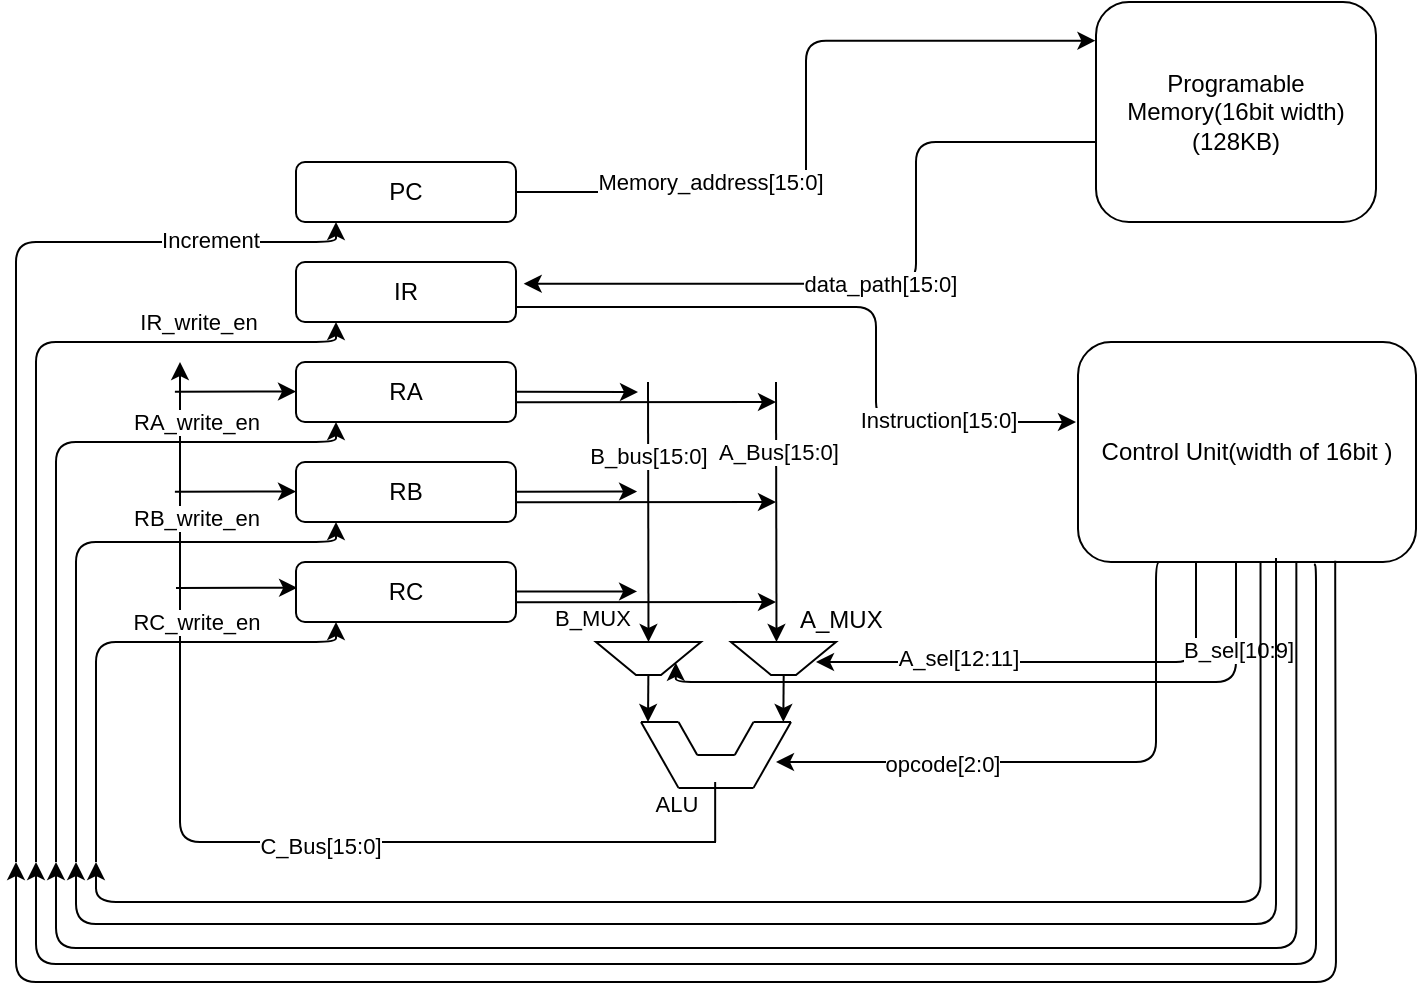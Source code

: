 <mxfile version="13.9.9" type="github">
  <diagram name="Page-1" id="edf60f1a-56cd-e834-aa8a-f176f3a09ee4">
    <mxGraphModel dx="1185" dy="644" grid="1" gridSize="10" guides="1" tooltips="1" connect="1" arrows="1" fold="1" page="1" pageScale="1" pageWidth="1100" pageHeight="850" background="#ffffff" math="0" shadow="0">
      <root>
        <mxCell id="0" />
        <mxCell id="1" parent="0" />
        <mxCell id="Y2lsLYGI2nnwo4hwXiAG-1" value="PC" style="rounded=1;whiteSpace=wrap;html=1;" vertex="1" parent="1">
          <mxGeometry x="160" y="100" width="110" height="30" as="geometry" />
        </mxCell>
        <mxCell id="Y2lsLYGI2nnwo4hwXiAG-2" value="IR" style="rounded=1;whiteSpace=wrap;html=1;" vertex="1" parent="1">
          <mxGeometry x="160" y="150" width="110" height="30" as="geometry" />
        </mxCell>
        <mxCell id="Y2lsLYGI2nnwo4hwXiAG-3" value="RA" style="rounded=1;whiteSpace=wrap;html=1;" vertex="1" parent="1">
          <mxGeometry x="160" y="200" width="110" height="30" as="geometry" />
        </mxCell>
        <mxCell id="Y2lsLYGI2nnwo4hwXiAG-4" value="RB" style="rounded=1;whiteSpace=wrap;html=1;" vertex="1" parent="1">
          <mxGeometry x="160" y="250" width="110" height="30" as="geometry" />
        </mxCell>
        <mxCell id="Y2lsLYGI2nnwo4hwXiAG-5" value="RC" style="rounded=1;whiteSpace=wrap;html=1;" vertex="1" parent="1">
          <mxGeometry x="160" y="300" width="110" height="30" as="geometry" />
        </mxCell>
        <mxCell id="Y2lsLYGI2nnwo4hwXiAG-28" value="" style="group" vertex="1" connectable="0" parent="1">
          <mxGeometry x="310" y="340" width="120" height="70" as="geometry" />
        </mxCell>
        <mxCell id="Y2lsLYGI2nnwo4hwXiAG-7" value="" style="shape=trapezoid;perimeter=trapezoidPerimeter;whiteSpace=wrap;html=1;fixedSize=1;rotation=-180;" vertex="1" parent="Y2lsLYGI2nnwo4hwXiAG-28">
          <mxGeometry width="52.5" height="16.471" as="geometry" />
        </mxCell>
        <mxCell id="Y2lsLYGI2nnwo4hwXiAG-9" value="" style="shape=trapezoid;perimeter=trapezoidPerimeter;whiteSpace=wrap;html=1;fixedSize=1;rotation=-180;" vertex="1" parent="Y2lsLYGI2nnwo4hwXiAG-28">
          <mxGeometry x="67.5" width="52.5" height="16.471" as="geometry" />
        </mxCell>
        <mxCell id="Y2lsLYGI2nnwo4hwXiAG-23" value="" style="group" vertex="1" connectable="0" parent="Y2lsLYGI2nnwo4hwXiAG-28">
          <mxGeometry x="22.5" y="39.999" width="75" height="32.941" as="geometry" />
        </mxCell>
        <mxCell id="Y2lsLYGI2nnwo4hwXiAG-14" value="" style="endArrow=none;html=1;" edge="1" parent="Y2lsLYGI2nnwo4hwXiAG-23">
          <mxGeometry width="50" height="50" relative="1" as="geometry">
            <mxPoint x="56.25" y="32.941" as="sourcePoint" />
            <mxPoint x="75" as="targetPoint" />
          </mxGeometry>
        </mxCell>
        <mxCell id="Y2lsLYGI2nnwo4hwXiAG-16" value="" style="endArrow=none;html=1;" edge="1" parent="Y2lsLYGI2nnwo4hwXiAG-23">
          <mxGeometry width="50" height="50" relative="1" as="geometry">
            <mxPoint x="56.25" y="32.941" as="sourcePoint" />
            <mxPoint x="18.75" y="32.941" as="targetPoint" />
          </mxGeometry>
        </mxCell>
        <mxCell id="Y2lsLYGI2nnwo4hwXiAG-17" value="" style="endArrow=none;html=1;" edge="1" parent="Y2lsLYGI2nnwo4hwXiAG-23">
          <mxGeometry width="50" height="50" relative="1" as="geometry">
            <mxPoint x="18.75" y="32.941" as="sourcePoint" />
            <mxPoint as="targetPoint" />
          </mxGeometry>
        </mxCell>
        <mxCell id="Y2lsLYGI2nnwo4hwXiAG-130" value="ALU" style="edgeLabel;html=1;align=center;verticalAlign=middle;resizable=0;points=[];" vertex="1" connectable="0" parent="Y2lsLYGI2nnwo4hwXiAG-17">
          <mxGeometry x="-0.447" y="-7" relative="1" as="geometry">
            <mxPoint x="-1.97" y="19.94" as="offset" />
          </mxGeometry>
        </mxCell>
        <mxCell id="Y2lsLYGI2nnwo4hwXiAG-18" value="" style="endArrow=none;html=1;" edge="1" parent="Y2lsLYGI2nnwo4hwXiAG-23">
          <mxGeometry width="50" height="50" relative="1" as="geometry">
            <mxPoint x="56.25" as="sourcePoint" />
            <mxPoint x="75" as="targetPoint" />
          </mxGeometry>
        </mxCell>
        <mxCell id="Y2lsLYGI2nnwo4hwXiAG-19" value="" style="endArrow=none;html=1;" edge="1" parent="Y2lsLYGI2nnwo4hwXiAG-23">
          <mxGeometry width="50" height="50" relative="1" as="geometry">
            <mxPoint as="sourcePoint" />
            <mxPoint x="18.75" as="targetPoint" />
          </mxGeometry>
        </mxCell>
        <mxCell id="Y2lsLYGI2nnwo4hwXiAG-20" value="" style="endArrow=none;html=1;" edge="1" parent="Y2lsLYGI2nnwo4hwXiAG-23">
          <mxGeometry width="50" height="50" relative="1" as="geometry">
            <mxPoint x="18.75" as="sourcePoint" />
            <mxPoint x="28.125" y="16.471" as="targetPoint" />
          </mxGeometry>
        </mxCell>
        <mxCell id="Y2lsLYGI2nnwo4hwXiAG-21" value="" style="endArrow=none;html=1;" edge="1" parent="Y2lsLYGI2nnwo4hwXiAG-23">
          <mxGeometry width="50" height="50" relative="1" as="geometry">
            <mxPoint x="46.875" y="16.471" as="sourcePoint" />
            <mxPoint x="56.25" as="targetPoint" />
          </mxGeometry>
        </mxCell>
        <mxCell id="Y2lsLYGI2nnwo4hwXiAG-22" value="" style="endArrow=none;html=1;" edge="1" parent="Y2lsLYGI2nnwo4hwXiAG-23">
          <mxGeometry width="50" height="50" relative="1" as="geometry">
            <mxPoint x="28.125" y="16.471" as="sourcePoint" />
            <mxPoint x="46.875" y="16.471" as="targetPoint" />
          </mxGeometry>
        </mxCell>
        <mxCell id="Y2lsLYGI2nnwo4hwXiAG-46" value="" style="endArrow=none;html=1;strokeWidth=1;" edge="1" parent="Y2lsLYGI2nnwo4hwXiAG-23">
          <mxGeometry width="50" height="50" relative="1" as="geometry">
            <mxPoint x="37.08" y="60.001" as="sourcePoint" />
            <mxPoint x="37.08" y="30.001" as="targetPoint" />
          </mxGeometry>
        </mxCell>
        <mxCell id="Y2lsLYGI2nnwo4hwXiAG-30" value="" style="endArrow=classic;html=1;" edge="1" parent="Y2lsLYGI2nnwo4hwXiAG-28">
          <mxGeometry width="50" height="50" relative="1" as="geometry">
            <mxPoint x="26.18" y="16.47" as="sourcePoint" />
            <mxPoint x="26" y="40" as="targetPoint" />
          </mxGeometry>
        </mxCell>
        <mxCell id="Y2lsLYGI2nnwo4hwXiAG-31" value="" style="endArrow=classic;html=1;" edge="1" parent="Y2lsLYGI2nnwo4hwXiAG-28">
          <mxGeometry width="50" height="50" relative="1" as="geometry">
            <mxPoint x="93.84" y="16.47" as="sourcePoint" />
            <mxPoint x="93.66" y="40" as="targetPoint" />
          </mxGeometry>
        </mxCell>
        <mxCell id="Y2lsLYGI2nnwo4hwXiAG-33" value="" style="edgeStyle=segmentEdgeStyle;endArrow=classic;html=1;jumpSize=0;" edge="1" parent="1">
          <mxGeometry width="50" height="50" relative="1" as="geometry">
            <mxPoint x="370" y="440" as="sourcePoint" />
            <mxPoint x="102" y="200" as="targetPoint" />
          </mxGeometry>
        </mxCell>
        <mxCell id="Y2lsLYGI2nnwo4hwXiAG-95" value="C_Bus[15:0]" style="edgeLabel;html=1;align=center;verticalAlign=middle;resizable=0;points=[];" vertex="1" connectable="0" parent="Y2lsLYGI2nnwo4hwXiAG-33">
          <mxGeometry x="-0.221" y="2" relative="1" as="geometry">
            <mxPoint as="offset" />
          </mxGeometry>
        </mxCell>
        <mxCell id="Y2lsLYGI2nnwo4hwXiAG-48" value="" style="endArrow=classic;html=1;strokeWidth=1;entryX=0.005;entryY=0.43;entryDx=0;entryDy=0;entryPerimeter=0;" edge="1" parent="1" target="Y2lsLYGI2nnwo4hwXiAG-5">
          <mxGeometry width="50" height="50" relative="1" as="geometry">
            <mxPoint x="100" y="313" as="sourcePoint" />
            <mxPoint x="160" y="290" as="targetPoint" />
          </mxGeometry>
        </mxCell>
        <mxCell id="Y2lsLYGI2nnwo4hwXiAG-49" value="" style="endArrow=classic;html=1;strokeWidth=1;entryX=0.005;entryY=0.43;entryDx=0;entryDy=0;entryPerimeter=0;" edge="1" parent="1">
          <mxGeometry width="50" height="50" relative="1" as="geometry">
            <mxPoint x="99.45" y="264.86" as="sourcePoint" />
            <mxPoint x="160.0" y="264.76" as="targetPoint" />
          </mxGeometry>
        </mxCell>
        <mxCell id="Y2lsLYGI2nnwo4hwXiAG-50" value="" style="endArrow=classic;html=1;strokeWidth=1;entryX=0.005;entryY=0.43;entryDx=0;entryDy=0;entryPerimeter=0;" edge="1" parent="1">
          <mxGeometry width="50" height="50" relative="1" as="geometry">
            <mxPoint x="99.45" y="214.86" as="sourcePoint" />
            <mxPoint x="160.0" y="214.76" as="targetPoint" />
          </mxGeometry>
        </mxCell>
        <mxCell id="Y2lsLYGI2nnwo4hwXiAG-51" value="" style="endArrow=classic;html=1;strokeWidth=1;entryX=0.5;entryY=1;entryDx=0;entryDy=0;" edge="1" parent="1" target="Y2lsLYGI2nnwo4hwXiAG-7">
          <mxGeometry width="50" height="50" relative="1" as="geometry">
            <mxPoint x="336" y="210" as="sourcePoint" />
            <mxPoint x="360" y="150" as="targetPoint" />
          </mxGeometry>
        </mxCell>
        <mxCell id="Y2lsLYGI2nnwo4hwXiAG-97" value="B_bus[15:0]" style="edgeLabel;html=1;align=center;verticalAlign=middle;resizable=0;points=[];" vertex="1" connectable="0" parent="Y2lsLYGI2nnwo4hwXiAG-51">
          <mxGeometry x="-0.431" relative="1" as="geometry">
            <mxPoint as="offset" />
          </mxGeometry>
        </mxCell>
        <mxCell id="Y2lsLYGI2nnwo4hwXiAG-53" value="" style="endArrow=classic;html=1;strokeWidth=1;entryX=0.5;entryY=1;entryDx=0;entryDy=0;" edge="1" parent="1">
          <mxGeometry width="50" height="50" relative="1" as="geometry">
            <mxPoint x="400" y="210" as="sourcePoint" />
            <mxPoint x="400.25" y="340" as="targetPoint" />
          </mxGeometry>
        </mxCell>
        <mxCell id="Y2lsLYGI2nnwo4hwXiAG-96" value="A_Bus[15:0]" style="edgeLabel;html=1;align=center;verticalAlign=middle;resizable=0;points=[];" vertex="1" connectable="0" parent="Y2lsLYGI2nnwo4hwXiAG-53">
          <mxGeometry x="-0.462" y="1" relative="1" as="geometry">
            <mxPoint as="offset" />
          </mxGeometry>
        </mxCell>
        <mxCell id="Y2lsLYGI2nnwo4hwXiAG-54" value="" style="endArrow=classic;html=1;strokeWidth=1;" edge="1" parent="1">
          <mxGeometry width="50" height="50" relative="1" as="geometry">
            <mxPoint x="270.0" y="214.86" as="sourcePoint" />
            <mxPoint x="331" y="215" as="targetPoint" />
          </mxGeometry>
        </mxCell>
        <mxCell id="Y2lsLYGI2nnwo4hwXiAG-55" value="" style="endArrow=classic;html=1;strokeWidth=1;entryX=0.005;entryY=0.43;entryDx=0;entryDy=0;entryPerimeter=0;" edge="1" parent="1">
          <mxGeometry width="50" height="50" relative="1" as="geometry">
            <mxPoint x="270.0" y="264.86" as="sourcePoint" />
            <mxPoint x="330.55" y="264.76" as="targetPoint" />
          </mxGeometry>
        </mxCell>
        <mxCell id="Y2lsLYGI2nnwo4hwXiAG-56" value="" style="endArrow=classic;html=1;strokeWidth=1;entryX=0.005;entryY=0.43;entryDx=0;entryDy=0;entryPerimeter=0;" edge="1" parent="1">
          <mxGeometry width="50" height="50" relative="1" as="geometry">
            <mxPoint x="270.0" y="314.81" as="sourcePoint" />
            <mxPoint x="330.55" y="314.71" as="targetPoint" />
          </mxGeometry>
        </mxCell>
        <mxCell id="Y2lsLYGI2nnwo4hwXiAG-57" value="" style="endArrow=classic;html=1;strokeWidth=1;" edge="1" parent="1">
          <mxGeometry width="50" height="50" relative="1" as="geometry">
            <mxPoint x="270.0" y="220.1" as="sourcePoint" />
            <mxPoint x="400" y="220" as="targetPoint" />
          </mxGeometry>
        </mxCell>
        <mxCell id="Y2lsLYGI2nnwo4hwXiAG-58" value="" style="endArrow=classic;html=1;strokeWidth=1;" edge="1" parent="1">
          <mxGeometry width="50" height="50" relative="1" as="geometry">
            <mxPoint x="270" y="270.1" as="sourcePoint" />
            <mxPoint x="400" y="270" as="targetPoint" />
          </mxGeometry>
        </mxCell>
        <mxCell id="Y2lsLYGI2nnwo4hwXiAG-59" value="" style="endArrow=classic;html=1;strokeWidth=1;" edge="1" parent="1">
          <mxGeometry width="50" height="50" relative="1" as="geometry">
            <mxPoint x="270" y="320.1" as="sourcePoint" />
            <mxPoint x="400" y="320" as="targetPoint" />
          </mxGeometry>
        </mxCell>
        <mxCell id="Y2lsLYGI2nnwo4hwXiAG-79" value="Programable Memory(16bit width) (128KB)" style="rounded=1;whiteSpace=wrap;html=1;strokeWidth=1;" vertex="1" parent="1">
          <mxGeometry x="560" y="20" width="140" height="110" as="geometry" />
        </mxCell>
        <mxCell id="Y2lsLYGI2nnwo4hwXiAG-80" value="" style="edgeStyle=elbowEdgeStyle;elbow=horizontal;endArrow=classic;html=1;strokeWidth=1;entryX=-0.002;entryY=0.176;entryDx=0;entryDy=0;entryPerimeter=0;exitX=1;exitY=0.5;exitDx=0;exitDy=0;" edge="1" parent="1" source="Y2lsLYGI2nnwo4hwXiAG-1" target="Y2lsLYGI2nnwo4hwXiAG-79">
          <mxGeometry width="50" height="50" relative="1" as="geometry">
            <mxPoint x="260" y="100" as="sourcePoint" />
            <mxPoint x="310" y="50" as="targetPoint" />
          </mxGeometry>
        </mxCell>
        <mxCell id="Y2lsLYGI2nnwo4hwXiAG-98" value="Memory_address[15:0]" style="edgeLabel;html=1;align=center;verticalAlign=middle;resizable=0;points=[];" vertex="1" connectable="0" parent="Y2lsLYGI2nnwo4hwXiAG-80">
          <mxGeometry x="-0.469" y="5" relative="1" as="geometry">
            <mxPoint as="offset" />
          </mxGeometry>
        </mxCell>
        <mxCell id="Y2lsLYGI2nnwo4hwXiAG-82" value="data_path[15:0]" style="edgeStyle=elbowEdgeStyle;elbow=horizontal;endArrow=classic;html=1;strokeWidth=1;entryX=1.035;entryY=0.362;entryDx=0;entryDy=0;entryPerimeter=0;exitX=1;exitY=0.5;exitDx=0;exitDy=0;" edge="1" parent="1" target="Y2lsLYGI2nnwo4hwXiAG-2">
          <mxGeometry width="50" height="50" relative="1" as="geometry">
            <mxPoint x="560" y="90" as="sourcePoint" />
            <mxPoint x="270.28" y="165.64" as="targetPoint" />
            <Array as="points">
              <mxPoint x="470" y="130" />
            </Array>
          </mxGeometry>
        </mxCell>
        <mxCell id="Y2lsLYGI2nnwo4hwXiAG-84" value="Control Unit(width of 16bit )" style="rounded=1;whiteSpace=wrap;html=1;strokeWidth=1;" vertex="1" parent="1">
          <mxGeometry x="551" y="190" width="169" height="110" as="geometry" />
        </mxCell>
        <mxCell id="Y2lsLYGI2nnwo4hwXiAG-85" value="" style="edgeStyle=elbowEdgeStyle;elbow=horizontal;endArrow=classic;html=1;strokeWidth=1;exitX=1;exitY=0.75;exitDx=0;exitDy=0;" edge="1" parent="1" source="Y2lsLYGI2nnwo4hwXiAG-2">
          <mxGeometry width="50" height="50" relative="1" as="geometry">
            <mxPoint x="500" y="280" as="sourcePoint" />
            <mxPoint x="550" y="230" as="targetPoint" />
            <Array as="points">
              <mxPoint x="450" y="180" />
              <mxPoint x="470" y="180" />
              <mxPoint x="300" y="165" />
              <mxPoint x="280" y="170" />
              <mxPoint x="470" y="230" />
            </Array>
          </mxGeometry>
        </mxCell>
        <mxCell id="Y2lsLYGI2nnwo4hwXiAG-128" value="Instruction[15:0]" style="edgeLabel;html=1;align=center;verticalAlign=middle;resizable=0;points=[];" vertex="1" connectable="0" parent="Y2lsLYGI2nnwo4hwXiAG-85">
          <mxGeometry x="0.59" y="1" relative="1" as="geometry">
            <mxPoint as="offset" />
          </mxGeometry>
        </mxCell>
        <mxCell id="Y2lsLYGI2nnwo4hwXiAG-89" value="" style="edgeStyle=segmentEdgeStyle;endArrow=classic;html=1;strokeWidth=1;exitX=0.25;exitY=1;exitDx=0;exitDy=0;" edge="1" parent="1" source="Y2lsLYGI2nnwo4hwXiAG-84">
          <mxGeometry width="50" height="50" relative="1" as="geometry">
            <mxPoint x="590" y="300" as="sourcePoint" />
            <mxPoint x="400" y="400" as="targetPoint" />
            <Array as="points">
              <mxPoint x="590" y="300" />
              <mxPoint x="590" y="400" />
            </Array>
          </mxGeometry>
        </mxCell>
        <mxCell id="Y2lsLYGI2nnwo4hwXiAG-99" value="opcode[2:0]" style="edgeLabel;html=1;align=center;verticalAlign=middle;resizable=0;points=[];" vertex="1" connectable="0" parent="Y2lsLYGI2nnwo4hwXiAG-89">
          <mxGeometry x="0.434" y="1" relative="1" as="geometry">
            <mxPoint as="offset" />
          </mxGeometry>
        </mxCell>
        <mxCell id="Y2lsLYGI2nnwo4hwXiAG-90" value="" style="edgeStyle=segmentEdgeStyle;endArrow=classic;html=1;strokeWidth=1;" edge="1" parent="1">
          <mxGeometry width="50" height="50" relative="1" as="geometry">
            <mxPoint x="610" y="300" as="sourcePoint" />
            <mxPoint x="420" y="350" as="targetPoint" />
            <Array as="points">
              <mxPoint x="610" y="350" />
            </Array>
          </mxGeometry>
        </mxCell>
        <mxCell id="Y2lsLYGI2nnwo4hwXiAG-101" value="A_sel[12:11]" style="edgeLabel;html=1;align=center;verticalAlign=middle;resizable=0;points=[];" vertex="1" connectable="0" parent="Y2lsLYGI2nnwo4hwXiAG-90">
          <mxGeometry x="0.41" y="-2" relative="1" as="geometry">
            <mxPoint as="offset" />
          </mxGeometry>
        </mxCell>
        <mxCell id="Y2lsLYGI2nnwo4hwXiAG-91" value="" style="edgeStyle=elbowEdgeStyle;elbow=vertical;endArrow=classic;html=1;strokeWidth=1;entryX=0;entryY=0.25;entryDx=0;entryDy=0;" edge="1" parent="1" target="Y2lsLYGI2nnwo4hwXiAG-7">
          <mxGeometry width="50" height="50" relative="1" as="geometry">
            <mxPoint x="630" y="300" as="sourcePoint" />
            <mxPoint x="370" y="360" as="targetPoint" />
            <Array as="points">
              <mxPoint x="500" y="360" />
            </Array>
          </mxGeometry>
        </mxCell>
        <mxCell id="Y2lsLYGI2nnwo4hwXiAG-100" value="B_sel[10:9]" style="edgeLabel;html=1;align=center;verticalAlign=middle;resizable=0;points=[];" vertex="1" connectable="0" parent="Y2lsLYGI2nnwo4hwXiAG-91">
          <mxGeometry x="-0.751" y="1" relative="1" as="geometry">
            <mxPoint as="offset" />
          </mxGeometry>
        </mxCell>
        <mxCell id="Y2lsLYGI2nnwo4hwXiAG-103" value="" style="edgeStyle=elbowEdgeStyle;elbow=vertical;endArrow=classic;html=1;strokeWidth=1;" edge="1" parent="1">
          <mxGeometry width="50" height="50" relative="1" as="geometry">
            <mxPoint x="20" y="450" as="sourcePoint" />
            <mxPoint x="180" y="130" as="targetPoint" />
            <Array as="points">
              <mxPoint x="100" y="140" />
            </Array>
          </mxGeometry>
        </mxCell>
        <mxCell id="Y2lsLYGI2nnwo4hwXiAG-120" value="Increment" style="edgeLabel;html=1;align=center;verticalAlign=middle;resizable=0;points=[];" vertex="1" connectable="0" parent="Y2lsLYGI2nnwo4hwXiAG-103">
          <mxGeometry x="0.694" y="1" relative="1" as="geometry">
            <mxPoint as="offset" />
          </mxGeometry>
        </mxCell>
        <mxCell id="Y2lsLYGI2nnwo4hwXiAG-105" value="" style="edgeStyle=elbowEdgeStyle;elbow=vertical;endArrow=classic;html=1;strokeWidth=1;" edge="1" parent="1">
          <mxGeometry width="50" height="50" relative="1" as="geometry">
            <mxPoint x="30" y="450" as="sourcePoint" />
            <mxPoint x="180" y="180" as="targetPoint" />
            <Array as="points">
              <mxPoint x="100" y="190" />
            </Array>
          </mxGeometry>
        </mxCell>
        <mxCell id="Y2lsLYGI2nnwo4hwXiAG-121" value="IR_write_en" style="edgeLabel;html=1;align=center;verticalAlign=middle;resizable=0;points=[];" vertex="1" connectable="0" parent="Y2lsLYGI2nnwo4hwXiAG-105">
          <mxGeometry x="0.556" y="-3" relative="1" as="geometry">
            <mxPoint x="13.33" y="-13" as="offset" />
          </mxGeometry>
        </mxCell>
        <mxCell id="Y2lsLYGI2nnwo4hwXiAG-106" value="" style="edgeStyle=elbowEdgeStyle;elbow=vertical;endArrow=classic;html=1;strokeWidth=1;" edge="1" parent="1">
          <mxGeometry width="50" height="50" relative="1" as="geometry">
            <mxPoint x="40" y="450" as="sourcePoint" />
            <mxPoint x="180" y="230" as="targetPoint" />
            <Array as="points">
              <mxPoint x="100" y="240" />
            </Array>
          </mxGeometry>
        </mxCell>
        <mxCell id="Y2lsLYGI2nnwo4hwXiAG-122" value="RA_write_en" style="edgeLabel;html=1;align=center;verticalAlign=middle;resizable=0;points=[];" vertex="1" connectable="0" parent="Y2lsLYGI2nnwo4hwXiAG-106">
          <mxGeometry x="0.38" y="2" relative="1" as="geometry">
            <mxPoint x="31.67" y="-8" as="offset" />
          </mxGeometry>
        </mxCell>
        <mxCell id="Y2lsLYGI2nnwo4hwXiAG-107" value="" style="edgeStyle=elbowEdgeStyle;elbow=vertical;endArrow=classic;html=1;strokeWidth=1;" edge="1" parent="1">
          <mxGeometry width="50" height="50" relative="1" as="geometry">
            <mxPoint x="50" y="450" as="sourcePoint" />
            <mxPoint x="180" y="280" as="targetPoint" />
            <Array as="points">
              <mxPoint x="100" y="290" />
            </Array>
          </mxGeometry>
        </mxCell>
        <mxCell id="Y2lsLYGI2nnwo4hwXiAG-108" value="" style="edgeStyle=elbowEdgeStyle;elbow=vertical;endArrow=classic;html=1;strokeWidth=1;" edge="1" parent="1">
          <mxGeometry width="50" height="50" relative="1" as="geometry">
            <mxPoint x="60" y="450" as="sourcePoint" />
            <mxPoint x="180" y="330" as="targetPoint" />
            <Array as="points">
              <mxPoint x="100" y="340" />
            </Array>
          </mxGeometry>
        </mxCell>
        <mxCell id="Y2lsLYGI2nnwo4hwXiAG-113" value="" style="edgeStyle=segmentEdgeStyle;endArrow=classic;html=1;strokeWidth=1;exitX=0.54;exitY=0.995;exitDx=0;exitDy=0;exitPerimeter=0;" edge="1" parent="1" source="Y2lsLYGI2nnwo4hwXiAG-84">
          <mxGeometry width="50" height="50" relative="1" as="geometry">
            <mxPoint x="660" y="300" as="sourcePoint" />
            <mxPoint x="60" y="450" as="targetPoint" />
            <Array as="points">
              <mxPoint x="642" y="470" />
              <mxPoint x="60" y="470" />
            </Array>
          </mxGeometry>
        </mxCell>
        <mxCell id="Y2lsLYGI2nnwo4hwXiAG-114" value="" style="edgeStyle=segmentEdgeStyle;endArrow=classic;html=1;strokeWidth=1;" edge="1" parent="1">
          <mxGeometry width="50" height="50" relative="1" as="geometry">
            <mxPoint x="650" y="298" as="sourcePoint" />
            <mxPoint x="50" y="450" as="targetPoint" />
            <Array as="points">
              <mxPoint x="650" y="298" />
              <mxPoint x="650" y="481" />
              <mxPoint x="50" y="481" />
            </Array>
          </mxGeometry>
        </mxCell>
        <mxCell id="Y2lsLYGI2nnwo4hwXiAG-117" value="" style="edgeStyle=segmentEdgeStyle;endArrow=classic;html=1;strokeWidth=1;exitX=0.646;exitY=0.998;exitDx=0;exitDy=0;exitPerimeter=0;" edge="1" parent="1" source="Y2lsLYGI2nnwo4hwXiAG-84">
          <mxGeometry width="50" height="50" relative="1" as="geometry">
            <mxPoint x="660" y="310" as="sourcePoint" />
            <mxPoint x="40" y="450" as="targetPoint" />
            <Array as="points">
              <mxPoint x="660" y="493" />
              <mxPoint x="40" y="493" />
            </Array>
          </mxGeometry>
        </mxCell>
        <mxCell id="Y2lsLYGI2nnwo4hwXiAG-118" value="" style="edgeStyle=segmentEdgeStyle;endArrow=classic;html=1;strokeWidth=1;exitX=0.698;exitY=1.012;exitDx=0;exitDy=0;exitPerimeter=0;" edge="1" parent="1" source="Y2lsLYGI2nnwo4hwXiAG-84">
          <mxGeometry width="50" height="50" relative="1" as="geometry">
            <mxPoint x="670.343" y="310.0" as="sourcePoint" />
            <mxPoint x="30" y="450" as="targetPoint" />
            <Array as="points">
              <mxPoint x="670" y="301" />
              <mxPoint x="670" y="501" />
              <mxPoint x="30" y="501" />
            </Array>
          </mxGeometry>
        </mxCell>
        <mxCell id="Y2lsLYGI2nnwo4hwXiAG-119" value="" style="edgeStyle=segmentEdgeStyle;endArrow=classic;html=1;strokeWidth=1;exitX=0.761;exitY=0.994;exitDx=0;exitDy=0;exitPerimeter=0;" edge="1" parent="1" source="Y2lsLYGI2nnwo4hwXiAG-84">
          <mxGeometry width="50" height="50" relative="1" as="geometry">
            <mxPoint x="680" y="310" as="sourcePoint" />
            <mxPoint x="20" y="450" as="targetPoint" />
            <Array as="points">
              <mxPoint x="680" y="310" />
              <mxPoint x="680" y="310" />
              <mxPoint x="680" y="510" />
              <mxPoint x="20" y="510" />
            </Array>
          </mxGeometry>
        </mxCell>
        <mxCell id="Y2lsLYGI2nnwo4hwXiAG-123" value="RB_write_en" style="edgeLabel;html=1;align=center;verticalAlign=middle;resizable=0;points=[];" vertex="1" connectable="0" parent="1">
          <mxGeometry x="130.003" y="220" as="geometry">
            <mxPoint x="-20" y="58" as="offset" />
          </mxGeometry>
        </mxCell>
        <mxCell id="Y2lsLYGI2nnwo4hwXiAG-124" value="RC_write_en" style="edgeLabel;html=1;align=center;verticalAlign=middle;resizable=0;points=[];" vertex="1" connectable="0" parent="1">
          <mxGeometry x="110.003" y="330" as="geometry" />
        </mxCell>
        <mxCell id="Y2lsLYGI2nnwo4hwXiAG-131" value="B_MUX" style="edgeLabel;html=1;align=center;verticalAlign=middle;resizable=0;points=[];" vertex="1" connectable="0" parent="1">
          <mxGeometry x="350.005" y="420.002" as="geometry">
            <mxPoint x="-42" y="-92" as="offset" />
          </mxGeometry>
        </mxCell>
        <mxCell id="Y2lsLYGI2nnwo4hwXiAG-132" value="A_MUX" style="text;whiteSpace=wrap;html=1;" vertex="1" parent="1">
          <mxGeometry x="410" y="315" width="70" height="30" as="geometry" />
        </mxCell>
      </root>
    </mxGraphModel>
  </diagram>
</mxfile>
